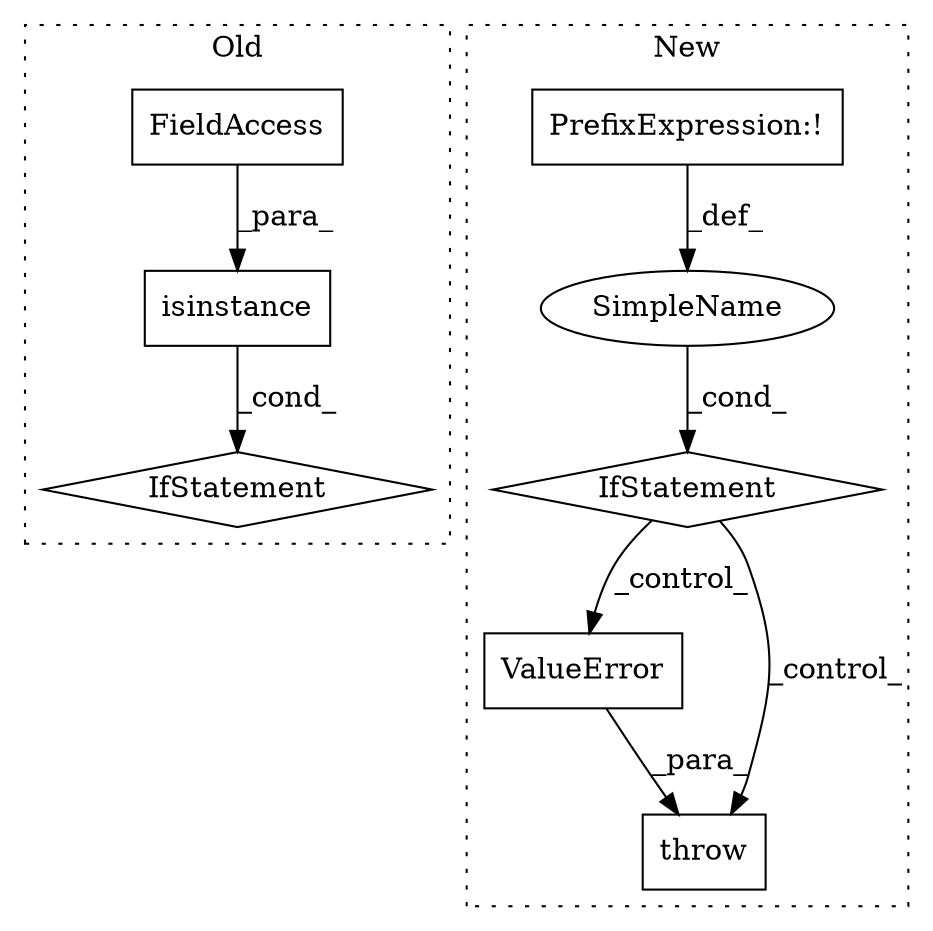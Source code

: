 digraph G {
subgraph cluster0 {
1 [label="isinstance" a="32" s="581,598" l="11,1" shape="box"];
6 [label="IfStatement" a="25" s="577,599" l="4,2" shape="diamond"];
7 [label="FieldAccess" a="22" s="594" l="4" shape="box"];
label = "Old";
style="dotted";
}
subgraph cluster1 {
2 [label="ValueError" a="32" s="647,686" l="11,1" shape="box"];
3 [label="SimpleName" a="42" s="" l="" shape="ellipse"];
4 [label="throw" a="53" s="641" l="6" shape="box"];
5 [label="IfStatement" a="25" s="499,531" l="4,2" shape="diamond"];
8 [label="PrefixExpression:!" a="38" s="503" l="1" shape="box"];
label = "New";
style="dotted";
}
1 -> 6 [label="_cond_"];
2 -> 4 [label="_para_"];
3 -> 5 [label="_cond_"];
5 -> 2 [label="_control_"];
5 -> 4 [label="_control_"];
7 -> 1 [label="_para_"];
8 -> 3 [label="_def_"];
}
